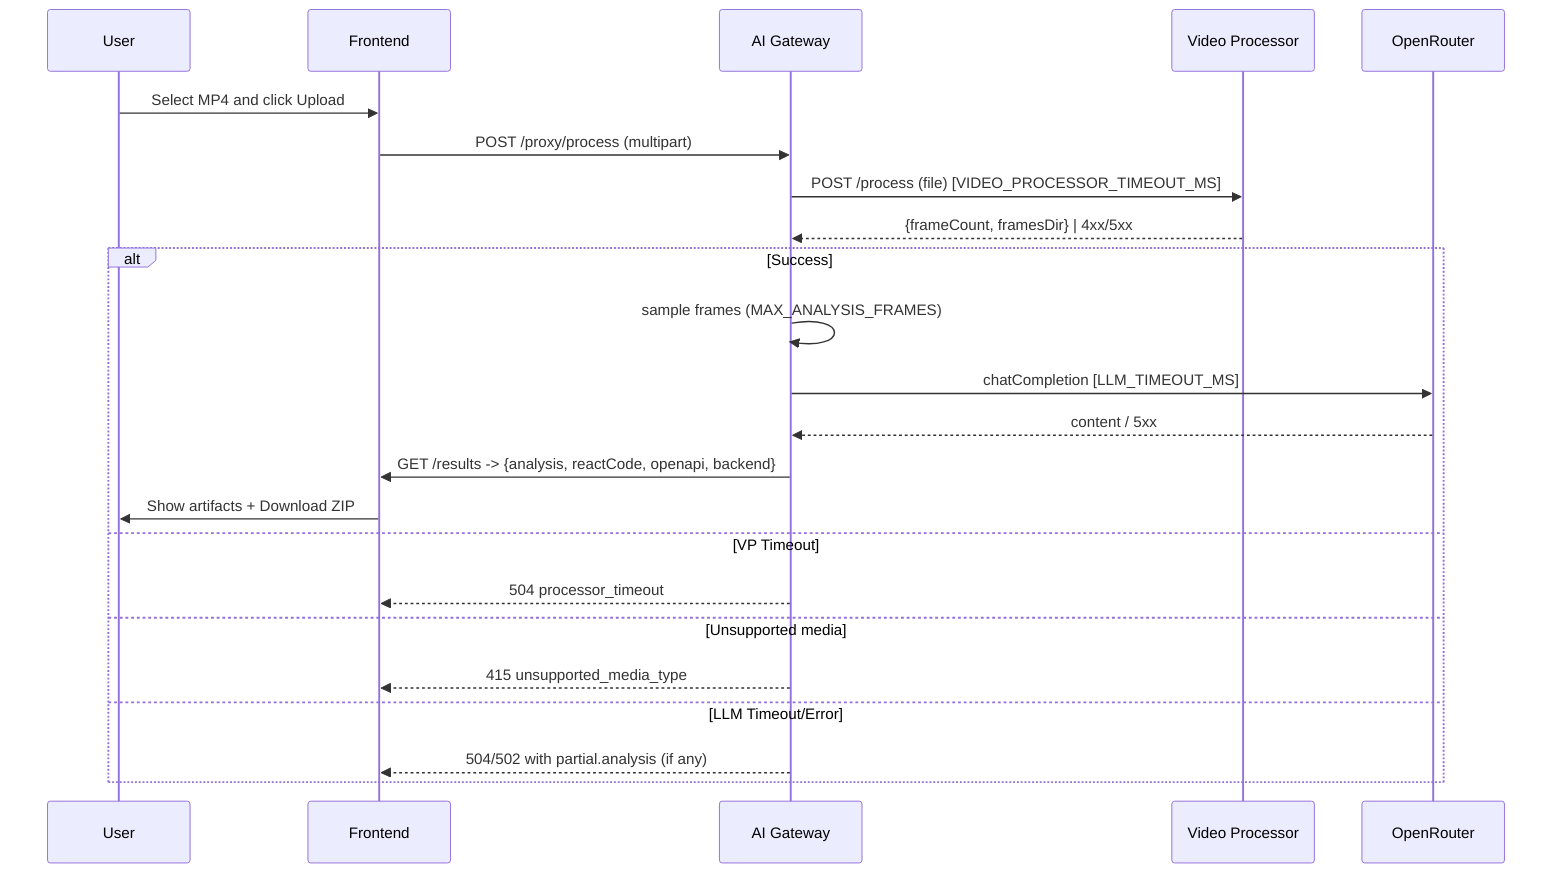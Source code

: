 %% Sequence Diagram: End-to-end workflow with error paths
sequenceDiagram
  participant User
  participant FE as Frontend
  participant GW as AI Gateway
  participant VP as Video Processor
  participant OR as OpenRouter

  User->>FE: Select MP4 and click Upload
  FE->>GW: POST /proxy/process (multipart)
  GW->>VP: POST /process (file) [VIDEO_PROCESSOR_TIMEOUT_MS]
  VP-->>GW: {frameCount, framesDir} | 4xx/5xx

  alt Success
    GW->>GW: sample frames (MAX_ANALYSIS_FRAMES)
    GW->>OR: chatCompletion [LLM_TIMEOUT_MS]
    OR-->>GW: content / 5xx
    GW->>FE: GET /results -> {analysis, reactCode, openapi, backend}
    FE->>User: Show artifacts + Download ZIP
  else VP Timeout
    GW-->>FE: 504 processor_timeout
  else Unsupported media
    GW-->>FE: 415 unsupported_media_type
  else LLM Timeout/Error
    GW-->>FE: 504/502 with partial.analysis (if any)
  end